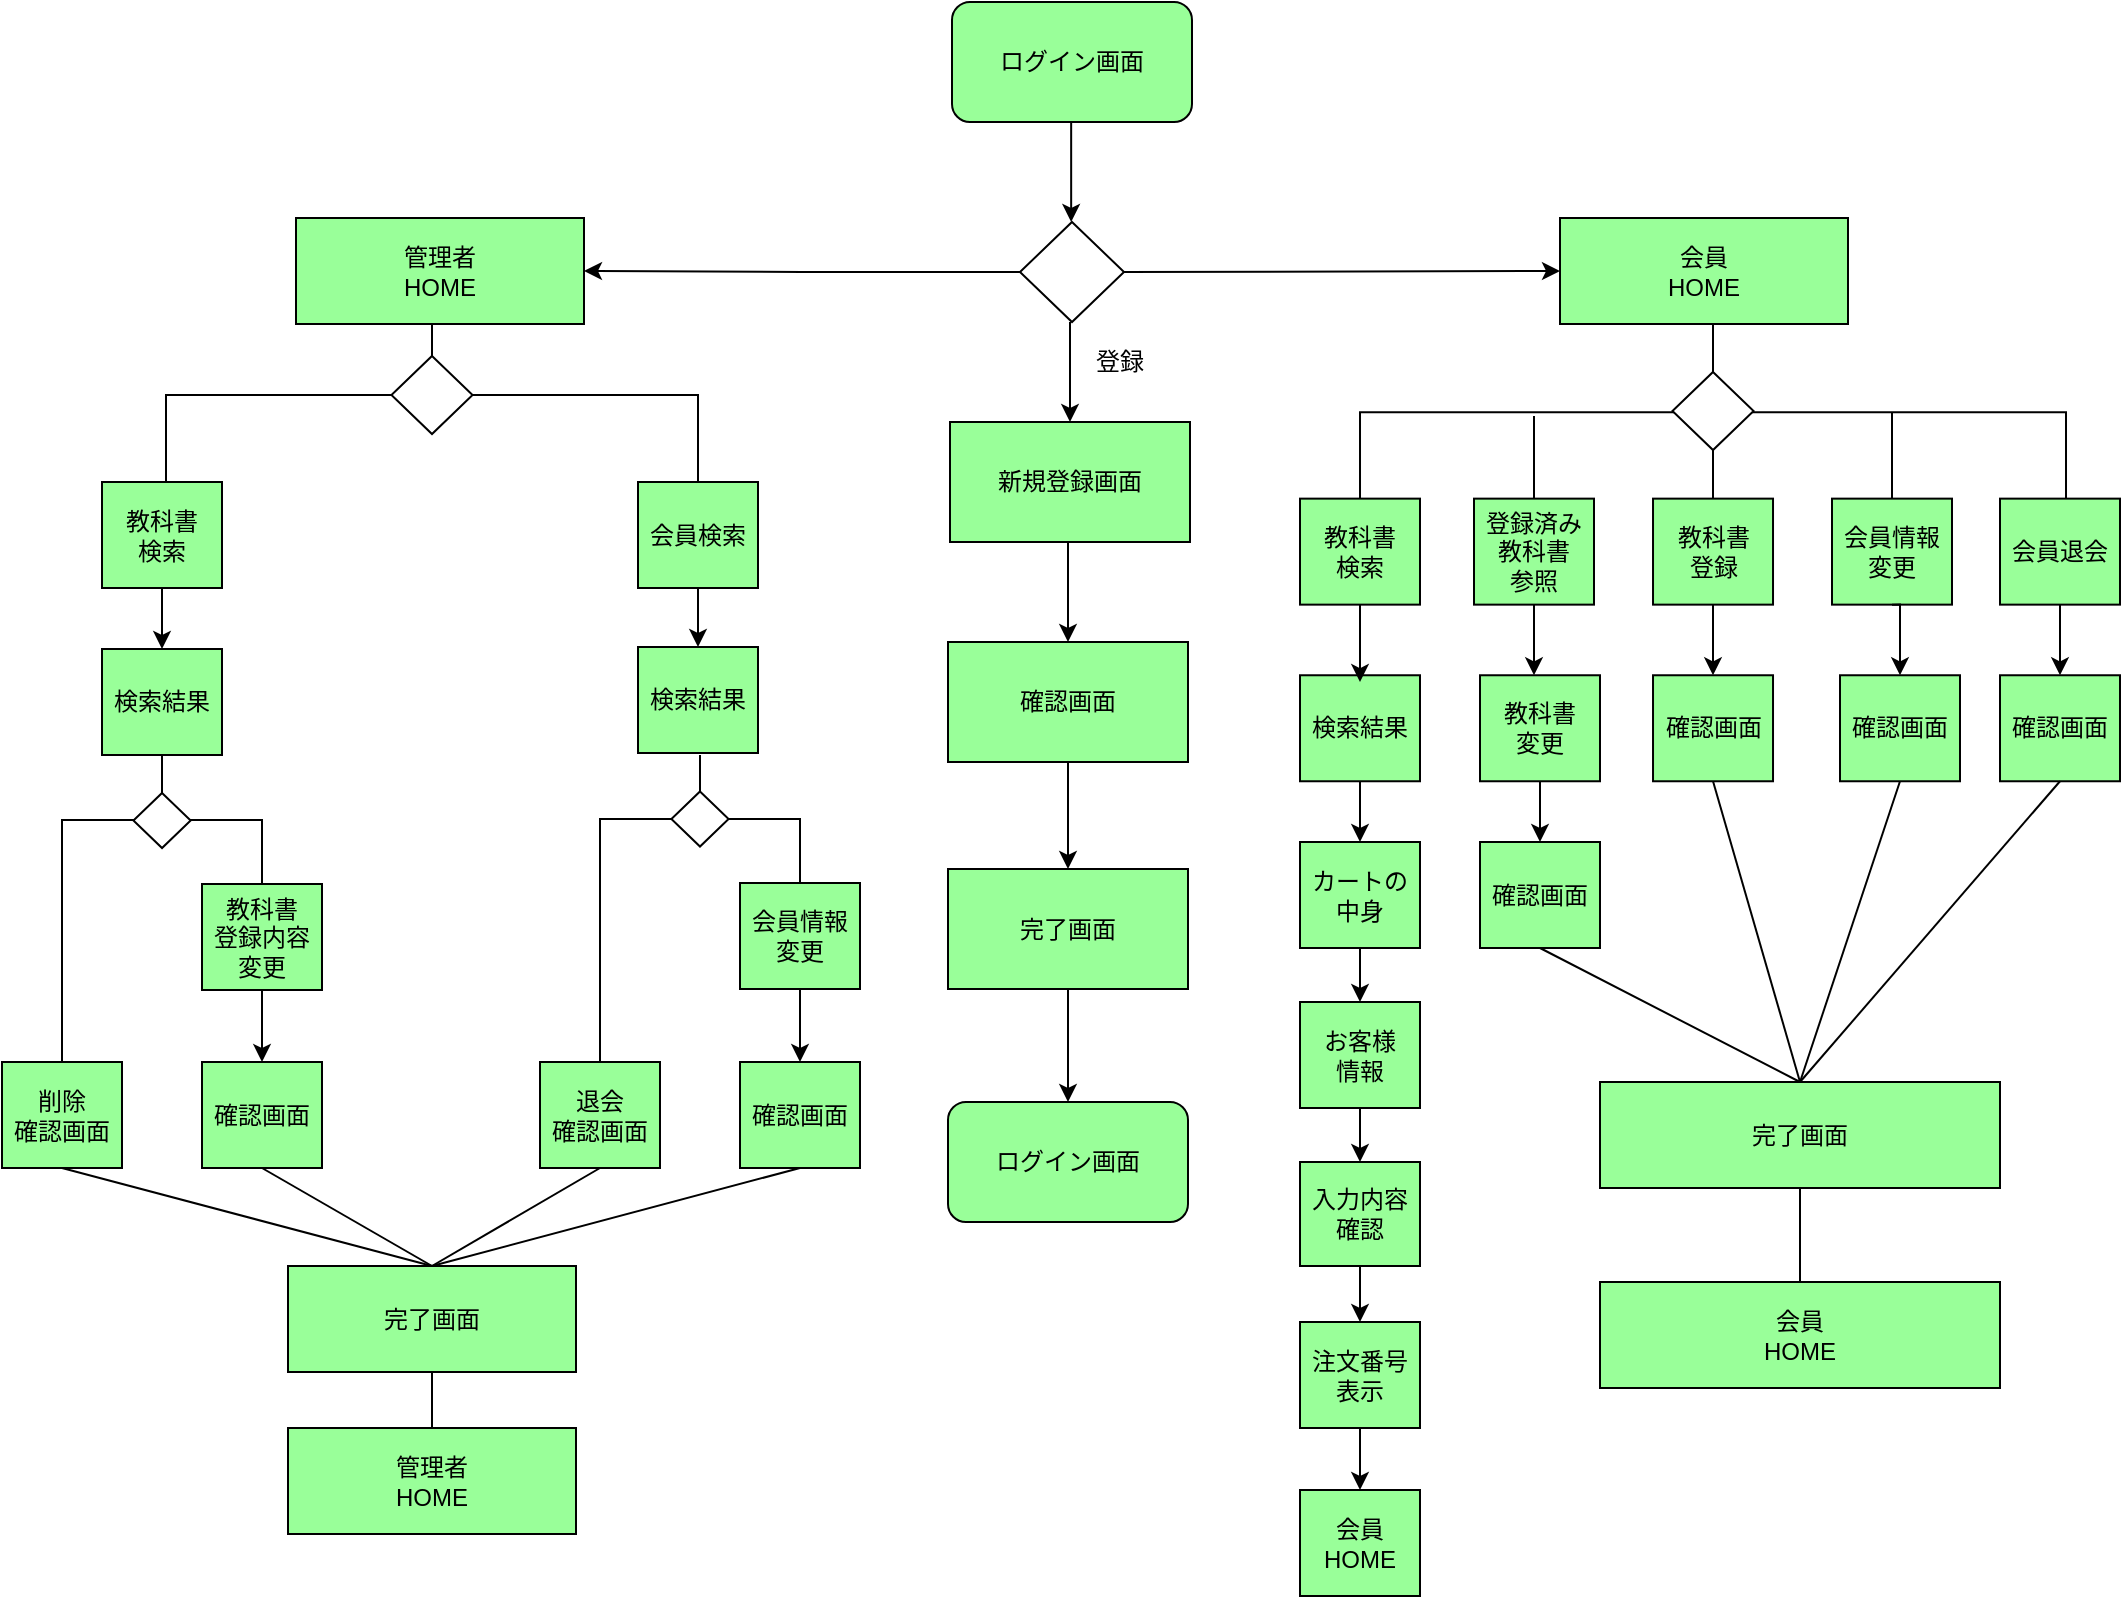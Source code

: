 <mxfile version="18.0.6" type="device"><diagram id="prtHgNgQTEPvFCAcTncT" name="Page-1"><mxGraphModel dx="694" dy="442" grid="1" gridSize="10" guides="1" tooltips="1" connect="1" arrows="1" fold="1" page="1" pageScale="1" pageWidth="1169" pageHeight="827" math="0" shadow="0"><root><mxCell id="0"/><mxCell id="1" parent="0"/><mxCell id="O7uQDedIM6IcOSkmEDxa-4" value="ログイン画面" style="rounded=1;whiteSpace=wrap;html=1;fillColor=#99FF99;" parent="1" vertex="1"><mxGeometry x="526" y="30" width="120" height="60" as="geometry"/></mxCell><mxCell id="O7uQDedIM6IcOSkmEDxa-5" value="" style="endArrow=classic;html=1;rounded=0;" parent="1" edge="1"><mxGeometry width="50" height="50" relative="1" as="geometry"><mxPoint x="585.58" y="120" as="sourcePoint"/><mxPoint x="585.58" y="140" as="targetPoint"/><Array as="points"><mxPoint x="585.58" y="90"/><mxPoint x="585.58" y="130"/></Array></mxGeometry></mxCell><mxCell id="Ia7LJXQVDdmjyMZpxmZn-26" style="edgeStyle=orthogonalEdgeStyle;rounded=0;orthogonalLoop=1;jettySize=auto;html=1;entryX=1;entryY=0.5;entryDx=0;entryDy=0;" parent="1" source="O7uQDedIM6IcOSkmEDxa-6" target="Ia7LJXQVDdmjyMZpxmZn-2" edge="1"><mxGeometry relative="1" as="geometry"/></mxCell><mxCell id="O7uQDedIM6IcOSkmEDxa-6" value="" style="rhombus;whiteSpace=wrap;html=1;" parent="1" vertex="1"><mxGeometry x="560" y="140" width="52" height="50" as="geometry"/></mxCell><mxCell id="O7uQDedIM6IcOSkmEDxa-7" value="" style="endArrow=classic;html=1;rounded=0;" parent="1" edge="1"><mxGeometry width="50" height="50" relative="1" as="geometry"><mxPoint x="585" y="220" as="sourcePoint"/><mxPoint x="585" y="240" as="targetPoint"/><Array as="points"><mxPoint x="585" y="190"/><mxPoint x="585" y="230"/></Array></mxGeometry></mxCell><mxCell id="O7uQDedIM6IcOSkmEDxa-8" value="新規登録画面" style="rounded=0;whiteSpace=wrap;html=1;fillColor=#99FF99;" parent="1" vertex="1"><mxGeometry x="525" y="240" width="120" height="60" as="geometry"/></mxCell><mxCell id="O7uQDedIM6IcOSkmEDxa-9" value="" style="endArrow=classic;html=1;rounded=0;" parent="1" edge="1"><mxGeometry width="50" height="50" relative="1" as="geometry"><mxPoint x="584" y="330" as="sourcePoint"/><mxPoint x="584" y="350" as="targetPoint"/><Array as="points"><mxPoint x="584" y="300"/><mxPoint x="584" y="340"/></Array></mxGeometry></mxCell><mxCell id="fEglPi-LXhJt4WA23QOj-53" style="edgeStyle=orthogonalEdgeStyle;rounded=0;orthogonalLoop=1;jettySize=auto;html=1;entryX=0.5;entryY=0;entryDx=0;entryDy=0;" parent="1" source="O7uQDedIM6IcOSkmEDxa-10" target="xMVv9QfSRdIh94OtNRTo-37" edge="1"><mxGeometry relative="1" as="geometry"/></mxCell><mxCell id="O7uQDedIM6IcOSkmEDxa-10" value="確認画面" style="rounded=0;whiteSpace=wrap;html=1;fillColor=#99FF99;" parent="1" vertex="1"><mxGeometry x="524" y="350" width="120" height="60" as="geometry"/></mxCell><mxCell id="O7uQDedIM6IcOSkmEDxa-11" value="" style="endArrow=classic;html=1;rounded=0;exitX=1;exitY=0.5;exitDx=0;exitDy=0;entryX=0;entryY=0.5;entryDx=0;entryDy=0;" parent="1" source="O7uQDedIM6IcOSkmEDxa-6" target="Ia7LJXQVDdmjyMZpxmZn-21" edge="1"><mxGeometry width="50" height="50" relative="1" as="geometry"><mxPoint x="670" y="165" as="sourcePoint"/><mxPoint x="800" y="165" as="targetPoint"/></mxGeometry></mxCell><mxCell id="O7uQDedIM6IcOSkmEDxa-16" value="" style="endArrow=classic;html=1;rounded=0;entryX=1;entryY=0.5;entryDx=0;entryDy=0;startArrow=none;" parent="1" source="Ia7LJXQVDdmjyMZpxmZn-2" edge="1"><mxGeometry width="50" height="50" relative="1" as="geometry"><mxPoint x="559" y="165" as="sourcePoint"/><mxPoint x="292" y="165" as="targetPoint"/><Array as="points"/></mxGeometry></mxCell><mxCell id="O7uQDedIM6IcOSkmEDxa-39" value="" style="group" parent="1" vertex="1" connectable="0"><mxGeometry x="730" y="190" width="300" height="229.63" as="geometry"/></mxCell><mxCell id="O7uQDedIM6IcOSkmEDxa-25" value="" style="strokeWidth=1;html=1;shape=mxgraph.flowchart.annotation_2;align=left;labelPosition=right;pointerEvents=1;rounded=0;sketch=0;rotation=90;" parent="O7uQDedIM6IcOSkmEDxa-39" vertex="1"><mxGeometry x="128.63" y="-131.37" width="95.75" height="353" as="geometry"/></mxCell><mxCell id="O7uQDedIM6IcOSkmEDxa-57" value="" style="group" parent="O7uQDedIM6IcOSkmEDxa-39" vertex="1" connectable="0"><mxGeometry x="-30" y="32" width="326" height="109.32" as="geometry"/></mxCell><mxCell id="O7uQDedIM6IcOSkmEDxa-27" value="" style="line;strokeWidth=1;direction=south;html=1;rounded=0;sketch=0;" parent="O7uQDedIM6IcOSkmEDxa-57" vertex="1"><mxGeometry x="201.51" y="12" width="10" height="50" as="geometry"/></mxCell><mxCell id="O7uQDedIM6IcOSkmEDxa-36" value="&lt;span style=&quot;color: rgba(0 , 0 , 0 , 0) ; font-family: monospace ; font-size: 0px ; background-color: rgb(248 , 249 , 250)&quot;&gt;%3CmxGraphModel%3E%3Croot%3E%3CmxCell%20id%3D%220%22%2F%3E%3CmxCell%20id%3D%221%22%20parent%3D%220%22%2F%3E%3CmxCell%20id%3D%222%22%20value%3D%22%22%20style%3D%22rounded%3D0%3BwhiteSpace%3Dwrap%3Bhtml%3D1%3Bsketch%3D0%3BstrokeWidth%3D1%3B%22%20vertex%3D%221%22%20parent%3D%221%22%3E%3CmxGeometry%20x%3D%22700%22%20y%3D%22280.32%22%20width%3D%2260%22%20height%3D%2253%22%20as%3D%22geometry%22%2F%3E%3C%2FmxCell%3E%3C%2Froot%3E%3C%2FmxGraphModel%3E&lt;/span&gt;" style="line;strokeWidth=1;direction=south;html=1;rounded=0;sketch=0;" parent="O7uQDedIM6IcOSkmEDxa-57" vertex="1"><mxGeometry x="110" y="15" width="14" height="45" as="geometry"/></mxCell><mxCell id="O7uQDedIM6IcOSkmEDxa-38" value="" style="line;strokeWidth=1;direction=south;html=1;rounded=0;sketch=0;" parent="O7uQDedIM6IcOSkmEDxa-57" vertex="1"><mxGeometry x="288.5" y="13.5" width="15" height="48" as="geometry"/></mxCell><mxCell id="O7uQDedIM6IcOSkmEDxa-45" value="教科書&lt;br&gt;検索" style="rounded=0;whiteSpace=wrap;html=1;sketch=0;strokeWidth=1;fillColor=#99FF99;" parent="O7uQDedIM6IcOSkmEDxa-57" vertex="1"><mxGeometry y="56.32" width="60" height="53" as="geometry"/></mxCell><mxCell id="O7uQDedIM6IcOSkmEDxa-54" value="会員情報&lt;br&gt;変更" style="rounded=0;whiteSpace=wrap;html=1;sketch=0;strokeWidth=1;fillColor=#99FF99;" parent="O7uQDedIM6IcOSkmEDxa-57" vertex="1"><mxGeometry x="266" y="56.32" width="60" height="53" as="geometry"/></mxCell><mxCell id="Ia7LJXQVDdmjyMZpxmZn-17" value="教科書&lt;br&gt;登録" style="rounded=0;whiteSpace=wrap;html=1;sketch=0;strokeWidth=1;fillColor=#99FF99;" parent="O7uQDedIM6IcOSkmEDxa-57" vertex="1"><mxGeometry x="176.51" y="56.32" width="60" height="53" as="geometry"/></mxCell><mxCell id="Ia7LJXQVDdmjyMZpxmZn-22" value="" style="rhombus;whiteSpace=wrap;html=1;" parent="O7uQDedIM6IcOSkmEDxa-57" vertex="1"><mxGeometry x="186.23" y="-7" width="40.56" height="39" as="geometry"/></mxCell><mxCell id="O7uQDedIM6IcOSkmEDxa-61" value="" style="endArrow=none;html=1;rounded=1;sketch=0;curved=0;" parent="O7uQDedIM6IcOSkmEDxa-39" edge="1"><mxGeometry width="50" height="50" relative="1" as="geometry"><mxPoint y="190" as="sourcePoint"/><mxPoint y="141.32" as="targetPoint"/></mxGeometry></mxCell><mxCell id="O7uQDedIM6IcOSkmEDxa-62" value="検索結果" style="rounded=0;whiteSpace=wrap;html=1;sketch=0;strokeWidth=1;fillColor=#99FF99;" parent="O7uQDedIM6IcOSkmEDxa-39" vertex="1"><mxGeometry x="-30" y="176.63" width="60" height="53" as="geometry"/></mxCell><mxCell id="O7uQDedIM6IcOSkmEDxa-53" value="教科書&lt;br&gt;変更" style="rounded=0;whiteSpace=wrap;html=1;sketch=0;strokeWidth=1;fillColor=#99FF99;" parent="O7uQDedIM6IcOSkmEDxa-39" vertex="1"><mxGeometry x="60.0" y="176.63" width="60" height="53" as="geometry"/></mxCell><mxCell id="xMVv9QfSRdIh94OtNRTo-6" value="確認画面" style="rounded=0;whiteSpace=wrap;html=1;sketch=0;strokeWidth=1;fillColor=#99FF99;" parent="O7uQDedIM6IcOSkmEDxa-39" vertex="1"><mxGeometry x="240" y="176.63" width="60" height="53" as="geometry"/></mxCell><mxCell id="xMVv9QfSRdIh94OtNRTo-48" style="edgeStyle=orthogonalEdgeStyle;rounded=0;orthogonalLoop=1;jettySize=auto;html=1;exitX=0.5;exitY=1;exitDx=0;exitDy=0;entryX=0.5;entryY=0;entryDx=0;entryDy=0;" parent="O7uQDedIM6IcOSkmEDxa-39" source="O7uQDedIM6IcOSkmEDxa-54" target="xMVv9QfSRdIh94OtNRTo-6" edge="1"><mxGeometry relative="1" as="geometry"/></mxCell><mxCell id="fEglPi-LXhJt4WA23QOj-39" style="edgeStyle=orthogonalEdgeStyle;rounded=0;orthogonalLoop=1;jettySize=auto;html=1;entryX=0.5;entryY=0;entryDx=0;entryDy=0;" parent="O7uQDedIM6IcOSkmEDxa-39" edge="1"><mxGeometry relative="1" as="geometry"><mxPoint x="87" y="141.32" as="sourcePoint"/><mxPoint x="87" y="176.63" as="targetPoint"/></mxGeometry></mxCell><mxCell id="xMVv9QfSRdIh94OtNRTo-4" value="登録済み&lt;br&gt;教科書&lt;br&gt;参照" style="rounded=0;whiteSpace=wrap;html=1;sketch=0;strokeWidth=1;fillColor=#99FF99;" parent="O7uQDedIM6IcOSkmEDxa-39" vertex="1"><mxGeometry x="57.0" y="88.32" width="60" height="53" as="geometry"/></mxCell><mxCell id="Ia7LJXQVDdmjyMZpxmZn-18" value="確認画面" style="rounded=0;whiteSpace=wrap;html=1;sketch=0;strokeWidth=1;fillColor=#99FF99;" parent="O7uQDedIM6IcOSkmEDxa-39" vertex="1"><mxGeometry x="146.51" y="176.63" width="60" height="53" as="geometry"/></mxCell><mxCell id="Ia7LJXQVDdmjyMZpxmZn-20" style="edgeStyle=orthogonalEdgeStyle;rounded=0;orthogonalLoop=1;jettySize=auto;html=1;entryX=0.5;entryY=0;entryDx=0;entryDy=0;" parent="O7uQDedIM6IcOSkmEDxa-39" source="Ia7LJXQVDdmjyMZpxmZn-17" target="Ia7LJXQVDdmjyMZpxmZn-18" edge="1"><mxGeometry relative="1" as="geometry"/></mxCell><mxCell id="fEglPi-LXhJt4WA23QOj-33" value="" style="edgeStyle=orthogonalEdgeStyle;rounded=0;orthogonalLoop=1;jettySize=auto;html=1;entryX=0.5;entryY=0;entryDx=0;entryDy=0;" parent="1" source="O7uQDedIM6IcOSkmEDxa-55" target="xMVv9QfSRdIh94OtNRTo-27" edge="1"><mxGeometry relative="1" as="geometry"/></mxCell><mxCell id="O7uQDedIM6IcOSkmEDxa-55" value="会員退会" style="rounded=0;whiteSpace=wrap;html=1;sketch=0;strokeWidth=1;fillColor=#99FF99;" parent="1" vertex="1"><mxGeometry x="1050" y="278.32" width="60" height="53" as="geometry"/></mxCell><mxCell id="fEglPi-LXhJt4WA23QOj-58" style="edgeStyle=orthogonalEdgeStyle;rounded=0;orthogonalLoop=1;jettySize=auto;html=1;entryX=0.5;entryY=0;entryDx=0;entryDy=0;" parent="1" source="O7uQDedIM6IcOSkmEDxa-89" target="O7uQDedIM6IcOSkmEDxa-90" edge="1"><mxGeometry relative="1" as="geometry"/></mxCell><mxCell id="O7uQDedIM6IcOSkmEDxa-89" value="カートの中身" style="rounded=0;whiteSpace=wrap;html=1;sketch=0;strokeWidth=1;fillColor=#99FF99;" parent="1" vertex="1"><mxGeometry x="700" y="450" width="60" height="53" as="geometry"/></mxCell><mxCell id="fEglPi-LXhJt4WA23QOj-59" style="edgeStyle=orthogonalEdgeStyle;rounded=0;orthogonalLoop=1;jettySize=auto;html=1;" parent="1" source="O7uQDedIM6IcOSkmEDxa-90" target="O7uQDedIM6IcOSkmEDxa-91" edge="1"><mxGeometry relative="1" as="geometry"/></mxCell><mxCell id="O7uQDedIM6IcOSkmEDxa-90" value="お客様&lt;br&gt;情報" style="rounded=0;whiteSpace=wrap;html=1;sketch=0;strokeWidth=1;fillColor=#99FF99;" parent="1" vertex="1"><mxGeometry x="700" y="530" width="60" height="53" as="geometry"/></mxCell><mxCell id="fEglPi-LXhJt4WA23QOj-60" style="edgeStyle=orthogonalEdgeStyle;rounded=0;orthogonalLoop=1;jettySize=auto;html=1;entryX=0.5;entryY=0;entryDx=0;entryDy=0;" parent="1" source="O7uQDedIM6IcOSkmEDxa-91" target="O7uQDedIM6IcOSkmEDxa-93" edge="1"><mxGeometry relative="1" as="geometry"/></mxCell><mxCell id="O7uQDedIM6IcOSkmEDxa-91" value="入力内容確認&lt;span style=&quot;color: rgba(0 , 0 , 0 , 0) ; font-family: monospace ; font-size: 0px&quot;&gt;%3CmxGraphModel%3E%3Croot%3E%3CmxCell%20id%3D%220%22%2F%3E%3CmxCell%20id%3D%221%22%20parent%3D%220%22%2F%3E%3CmxCell%20id%3D%222%22%20value%3D%22%E3%82%AB%E3%83%BC%E3%83%88%E3%81%AE%E4%B8%AD%E8%BA%AB%22%20style%3D%22rounded%3D0%3BwhiteSpace%3Dwrap%3Bhtml%3D1%3Bsketch%3D0%3BstrokeWidth%3D1%3B%22%20vertex%3D%221%22%20parent%3D%221%22%3E%3CmxGeometry%20x%3D%22700%22%20y%3D%22450%22%20width%3D%2260%22%20height%3D%2253%22%20as%3D%22geometry%22%2F%3E%3C%2FmxCell%3E%3C%2Froot%3E%3C%2FmxGraphModel%3E&lt;/span&gt;" style="rounded=0;whiteSpace=wrap;html=1;sketch=0;strokeWidth=1;fillColor=#99FF99;" parent="1" vertex="1"><mxGeometry x="700" y="610" width="60" height="52" as="geometry"/></mxCell><mxCell id="fEglPi-LXhJt4WA23QOj-61" style="edgeStyle=orthogonalEdgeStyle;rounded=0;orthogonalLoop=1;jettySize=auto;html=1;entryX=0.5;entryY=0;entryDx=0;entryDy=0;" parent="1" source="O7uQDedIM6IcOSkmEDxa-93" target="xMVv9QfSRdIh94OtNRTo-38" edge="1"><mxGeometry relative="1" as="geometry"/></mxCell><mxCell id="O7uQDedIM6IcOSkmEDxa-93" value="注文番号表示" style="rounded=0;whiteSpace=wrap;html=1;sketch=0;strokeWidth=1;fillColor=#99FF99;" parent="1" vertex="1"><mxGeometry x="700" y="690" width="60" height="53" as="geometry"/></mxCell><mxCell id="O7uQDedIM6IcOSkmEDxa-97" value="" style="endArrow=none;html=1;rounded=1;sketch=0;curved=0;" parent="1" edge="1"><mxGeometry width="50" height="50" relative="1" as="geometry"><mxPoint x="760" y="480" as="sourcePoint"/><mxPoint x="760" y="450.37" as="targetPoint"/></mxGeometry></mxCell><mxCell id="O7uQDedIM6IcOSkmEDxa-131" value="" style="strokeWidth=1;html=1;shape=mxgraph.flowchart.annotation_2;align=left;labelPosition=right;pointerEvents=1;rounded=0;sketch=0;rotation=90;" parent="1" vertex="1"><mxGeometry x="223" y="93.5" width="86" height="266" as="geometry"/></mxCell><mxCell id="fEglPi-LXhJt4WA23QOj-48" style="edgeStyle=orthogonalEdgeStyle;rounded=0;orthogonalLoop=1;jettySize=auto;html=1;entryX=0.5;entryY=0;entryDx=0;entryDy=0;" parent="1" source="O7uQDedIM6IcOSkmEDxa-141" target="O7uQDedIM6IcOSkmEDxa-198" edge="1"><mxGeometry relative="1" as="geometry"/></mxCell><mxCell id="O7uQDedIM6IcOSkmEDxa-141" value="会員検索" style="rounded=0;whiteSpace=wrap;html=1;sketch=0;strokeWidth=1;fillColor=#99FF99;" parent="1" vertex="1"><mxGeometry x="369" y="270" width="60" height="53" as="geometry"/></mxCell><mxCell id="fEglPi-LXhJt4WA23QOj-42" style="edgeStyle=orthogonalEdgeStyle;rounded=0;orthogonalLoop=1;jettySize=auto;html=1;entryX=0.5;entryY=0;entryDx=0;entryDy=0;" parent="1" source="O7uQDedIM6IcOSkmEDxa-145" target="O7uQDedIM6IcOSkmEDxa-199" edge="1"><mxGeometry relative="1" as="geometry"/></mxCell><mxCell id="O7uQDedIM6IcOSkmEDxa-145" value="教科書&lt;br&gt;検索" style="rounded=0;whiteSpace=wrap;html=1;sketch=0;strokeWidth=1;fillColor=#99FF99;" parent="1" vertex="1"><mxGeometry x="101" y="270" width="60" height="53" as="geometry"/></mxCell><mxCell id="O7uQDedIM6IcOSkmEDxa-198" value="検索結果" style="rounded=0;whiteSpace=wrap;html=1;sketch=0;strokeWidth=1;fillColor=#99FF99;" parent="1" vertex="1"><mxGeometry x="369" y="352.5" width="60" height="53" as="geometry"/></mxCell><mxCell id="O7uQDedIM6IcOSkmEDxa-199" value="検索結果" style="rounded=0;whiteSpace=wrap;html=1;sketch=0;strokeWidth=1;fillColor=#99FF99;" parent="1" vertex="1"><mxGeometry x="101" y="353.5" width="60" height="53" as="geometry"/></mxCell><mxCell id="O7uQDedIM6IcOSkmEDxa-210" value="" style="group" parent="1" vertex="1" connectable="0"><mxGeometry x="320" y="406.5" width="160" height="117" as="geometry"/></mxCell><mxCell id="O7uQDedIM6IcOSkmEDxa-147" value="" style="strokeWidth=1;html=1;shape=mxgraph.flowchart.annotation_2;align=left;labelPosition=right;pointerEvents=1;rounded=0;sketch=0;direction=south;" parent="O7uQDedIM6IcOSkmEDxa-210" vertex="1"><mxGeometry x="30" width="100" height="64" as="geometry"/></mxCell><mxCell id="O7uQDedIM6IcOSkmEDxa-207" value="" style="group" parent="O7uQDedIM6IcOSkmEDxa-210" vertex="1" connectable="0"><mxGeometry y="64" width="160" height="53" as="geometry"/></mxCell><mxCell id="O7uQDedIM6IcOSkmEDxa-149" value="会員情報&lt;br&gt;変更" style="rounded=0;whiteSpace=wrap;html=1;sketch=0;strokeWidth=1;fillColor=#99FF99;" parent="O7uQDedIM6IcOSkmEDxa-207" vertex="1"><mxGeometry x="100" width="60" height="53" as="geometry"/></mxCell><mxCell id="R0PniPVOJjwsz5Y9wqa1-2" value="" style="endArrow=none;html=1;rounded=0;exitX=0.5;exitY=0;exitDx=0;exitDy=0;" edge="1" parent="O7uQDedIM6IcOSkmEDxa-207" source="xMVv9QfSRdIh94OtNRTo-28"><mxGeometry width="50" height="50" relative="1" as="geometry"><mxPoint x="10" y="69.5" as="sourcePoint"/><mxPoint x="30" y="-0.5" as="targetPoint"/></mxGeometry></mxCell><mxCell id="Ia7LJXQVDdmjyMZpxmZn-25" value="" style="rhombus;whiteSpace=wrap;html=1;" parent="O7uQDedIM6IcOSkmEDxa-210" vertex="1"><mxGeometry x="65.7" y="18.25" width="28.6" height="27.5" as="geometry"/></mxCell><mxCell id="O7uQDedIM6IcOSkmEDxa-211" value="" style="group" parent="1" vertex="1" connectable="0"><mxGeometry x="51" y="407" width="160" height="117" as="geometry"/></mxCell><mxCell id="O7uQDedIM6IcOSkmEDxa-212" value="" style="strokeWidth=1;html=1;shape=mxgraph.flowchart.annotation_2;align=left;labelPosition=right;pointerEvents=1;rounded=0;sketch=0;direction=south;" parent="O7uQDedIM6IcOSkmEDxa-211" vertex="1"><mxGeometry x="30" width="100" height="64" as="geometry"/></mxCell><mxCell id="O7uQDedIM6IcOSkmEDxa-213" value="" style="group" parent="O7uQDedIM6IcOSkmEDxa-211" vertex="1" connectable="0"><mxGeometry y="64" width="160" height="53" as="geometry"/></mxCell><mxCell id="O7uQDedIM6IcOSkmEDxa-215" value="教科書&lt;br&gt;登録内容&lt;br&gt;変更" style="rounded=0;whiteSpace=wrap;html=1;sketch=0;strokeWidth=1;fillColor=#99FF99;" parent="O7uQDedIM6IcOSkmEDxa-213" vertex="1"><mxGeometry x="100" width="60" height="53" as="geometry"/></mxCell><mxCell id="R0PniPVOJjwsz5Y9wqa1-3" value="" style="endArrow=none;html=1;rounded=0;exitX=0.5;exitY=0;exitDx=0;exitDy=0;" edge="1" parent="O7uQDedIM6IcOSkmEDxa-213"><mxGeometry width="50" height="50" relative="1" as="geometry"><mxPoint x="30" y="89" as="sourcePoint"/><mxPoint x="30" y="-1" as="targetPoint"/></mxGeometry></mxCell><mxCell id="Ia7LJXQVDdmjyMZpxmZn-24" value="" style="rhombus;whiteSpace=wrap;html=1;" parent="O7uQDedIM6IcOSkmEDxa-211" vertex="1"><mxGeometry x="65.72" y="18.5" width="28.6" height="27.5" as="geometry"/></mxCell><mxCell id="O7uQDedIM6IcOSkmEDxa-217" value="登録" style="rounded=0;whiteSpace=wrap;html=1;sketch=0;strokeWidth=0;strokeColor=#FFFFFF;" parent="1" vertex="1"><mxGeometry x="590" y="200" width="40" height="20" as="geometry"/></mxCell><mxCell id="xMVv9QfSRdIh94OtNRTo-26" value="確認画面" style="rounded=0;whiteSpace=wrap;html=1;sketch=0;strokeWidth=1;fillColor=#99FF99;" parent="1" vertex="1"><mxGeometry x="790" y="450" width="60" height="53" as="geometry"/></mxCell><mxCell id="xMVv9QfSRdIh94OtNRTo-27" value="確認画面" style="rounded=0;whiteSpace=wrap;html=1;sketch=0;strokeWidth=1;fillColor=#99FF99;" parent="1" vertex="1"><mxGeometry x="1050" y="366.63" width="60" height="53" as="geometry"/></mxCell><mxCell id="xMVv9QfSRdIh94OtNRTo-28" value="退会&lt;br&gt;確認画面" style="rounded=0;whiteSpace=wrap;html=1;sketch=0;strokeWidth=1;fillColor=#99FF99;" parent="1" vertex="1"><mxGeometry x="320" y="560" width="60" height="53" as="geometry"/></mxCell><mxCell id="xMVv9QfSRdIh94OtNRTo-29" value="確認画面" style="rounded=0;whiteSpace=wrap;html=1;sketch=0;strokeWidth=1;fillColor=#99FF99;" parent="1" vertex="1"><mxGeometry x="420" y="560" width="60" height="53" as="geometry"/></mxCell><mxCell id="xMVv9QfSRdIh94OtNRTo-30" value="確認画面" style="rounded=0;whiteSpace=wrap;html=1;sketch=0;strokeWidth=1;fillColor=#99FF99;" parent="1" vertex="1"><mxGeometry x="151" y="560" width="60" height="53" as="geometry"/></mxCell><mxCell id="xMVv9QfSRdIh94OtNRTo-31" value="削除&lt;br&gt;確認画面" style="rounded=0;whiteSpace=wrap;html=1;sketch=0;strokeWidth=1;fillColor=#99FF99;" parent="1" vertex="1"><mxGeometry x="51" y="560" width="60" height="53" as="geometry"/></mxCell><mxCell id="fEglPi-LXhJt4WA23QOj-54" style="edgeStyle=orthogonalEdgeStyle;rounded=0;orthogonalLoop=1;jettySize=auto;html=1;entryX=0.5;entryY=0;entryDx=0;entryDy=0;" parent="1" source="xMVv9QfSRdIh94OtNRTo-37" target="xMVv9QfSRdIh94OtNRTo-47" edge="1"><mxGeometry relative="1" as="geometry"/></mxCell><mxCell id="xMVv9QfSRdIh94OtNRTo-37" value="完了画面" style="rounded=0;whiteSpace=wrap;html=1;fillColor=#99FF99;" parent="1" vertex="1"><mxGeometry x="524" y="463.5" width="120" height="60" as="geometry"/></mxCell><mxCell id="xMVv9QfSRdIh94OtNRTo-38" value="会員&lt;br&gt;HOME" style="rounded=0;whiteSpace=wrap;html=1;sketch=0;strokeWidth=1;fillColor=#99FF99;" parent="1" vertex="1"><mxGeometry x="700" y="774" width="60" height="53" as="geometry"/></mxCell><mxCell id="xMVv9QfSRdIh94OtNRTo-40" value="会員&lt;br&gt;HOME" style="rounded=0;whiteSpace=wrap;html=1;sketch=0;strokeWidth=1;fillColor=#99FF99;" parent="1" vertex="1"><mxGeometry x="850" y="670" width="200" height="53" as="geometry"/></mxCell><mxCell id="xMVv9QfSRdIh94OtNRTo-46" value="管理者&lt;br&gt;HOME" style="rounded=0;whiteSpace=wrap;html=1;sketch=0;strokeWidth=1;fillColor=#99FF99;" parent="1" vertex="1"><mxGeometry x="194" y="743" width="144" height="53" as="geometry"/></mxCell><mxCell id="xMVv9QfSRdIh94OtNRTo-47" value="ログイン画面" style="rounded=1;whiteSpace=wrap;html=1;fillColor=#99FF99;" parent="1" vertex="1"><mxGeometry x="524" y="580" width="120" height="60" as="geometry"/></mxCell><mxCell id="fEglPi-LXhJt4WA23QOj-44" style="edgeStyle=orthogonalEdgeStyle;rounded=0;orthogonalLoop=1;jettySize=auto;html=1;entryX=0.5;entryY=0;entryDx=0;entryDy=0;" parent="1" source="O7uQDedIM6IcOSkmEDxa-215" target="xMVv9QfSRdIh94OtNRTo-30" edge="1"><mxGeometry relative="1" as="geometry"/></mxCell><mxCell id="fEglPi-LXhJt4WA23QOj-51" style="edgeStyle=orthogonalEdgeStyle;rounded=0;orthogonalLoop=1;jettySize=auto;html=1;" parent="1" source="O7uQDedIM6IcOSkmEDxa-149" target="xMVv9QfSRdIh94OtNRTo-29" edge="1"><mxGeometry relative="1" as="geometry"/></mxCell><mxCell id="fEglPi-LXhJt4WA23QOj-56" style="edgeStyle=orthogonalEdgeStyle;rounded=0;orthogonalLoop=1;jettySize=auto;html=1;entryX=0.5;entryY=0.064;entryDx=0;entryDy=0;entryPerimeter=0;" parent="1" target="O7uQDedIM6IcOSkmEDxa-62" edge="1"><mxGeometry relative="1" as="geometry"><mxPoint x="730" y="360" as="targetPoint"/><mxPoint x="730" y="331.32" as="sourcePoint"/></mxGeometry></mxCell><mxCell id="fEglPi-LXhJt4WA23QOj-57" style="edgeStyle=orthogonalEdgeStyle;rounded=0;orthogonalLoop=1;jettySize=auto;html=1;entryX=0.5;entryY=0;entryDx=0;entryDy=0;" parent="1" source="O7uQDedIM6IcOSkmEDxa-62" target="O7uQDedIM6IcOSkmEDxa-89" edge="1"><mxGeometry relative="1" as="geometry"/></mxCell><mxCell id="fEglPi-LXhJt4WA23QOj-62" style="edgeStyle=orthogonalEdgeStyle;rounded=0;orthogonalLoop=1;jettySize=auto;html=1;entryX=0.5;entryY=0;entryDx=0;entryDy=0;" parent="1" source="O7uQDedIM6IcOSkmEDxa-53" target="xMVv9QfSRdIh94OtNRTo-26" edge="1"><mxGeometry relative="1" as="geometry"/></mxCell><mxCell id="Ia7LJXQVDdmjyMZpxmZn-1" value="" style="rhombus;whiteSpace=wrap;html=1;" parent="1" vertex="1"><mxGeometry x="245.72" y="207" width="40.56" height="39" as="geometry"/></mxCell><mxCell id="Ia7LJXQVDdmjyMZpxmZn-2" value="管理者&lt;br&gt;HOME" style="rounded=0;whiteSpace=wrap;html=1;sketch=0;strokeWidth=1;fillColor=#99FF99;" parent="1" vertex="1"><mxGeometry x="198" y="138" width="144" height="53" as="geometry"/></mxCell><mxCell id="Ia7LJXQVDdmjyMZpxmZn-4" value="完了画面" style="rounded=0;whiteSpace=wrap;html=1;sketch=0;strokeWidth=1;fillColor=#99FF99;" parent="1" vertex="1"><mxGeometry x="194" y="662" width="144" height="53" as="geometry"/></mxCell><mxCell id="Ia7LJXQVDdmjyMZpxmZn-5" value="" style="endArrow=none;html=1;rounded=0;exitX=0.5;exitY=1;exitDx=0;exitDy=0;entryX=0.5;entryY=0;entryDx=0;entryDy=0;" parent="1" source="xMVv9QfSRdIh94OtNRTo-31" target="Ia7LJXQVDdmjyMZpxmZn-4" edge="1"><mxGeometry width="50" height="50" relative="1" as="geometry"><mxPoint x="310" y="580" as="sourcePoint"/><mxPoint x="360" y="530" as="targetPoint"/></mxGeometry></mxCell><mxCell id="Ia7LJXQVDdmjyMZpxmZn-6" value="" style="endArrow=none;html=1;rounded=0;exitX=0.5;exitY=1;exitDx=0;exitDy=0;entryX=0.5;entryY=0;entryDx=0;entryDy=0;" parent="1" source="xMVv9QfSRdIh94OtNRTo-28" target="Ia7LJXQVDdmjyMZpxmZn-4" edge="1"><mxGeometry width="50" height="50" relative="1" as="geometry"><mxPoint x="91" y="623" as="sourcePoint"/><mxPoint x="276" y="672" as="targetPoint"/></mxGeometry></mxCell><mxCell id="Ia7LJXQVDdmjyMZpxmZn-7" value="" style="endArrow=none;html=1;rounded=0;exitX=0.5;exitY=1;exitDx=0;exitDy=0;entryX=0.5;entryY=0;entryDx=0;entryDy=0;" parent="1" source="xMVv9QfSRdIh94OtNRTo-30" target="Ia7LJXQVDdmjyMZpxmZn-4" edge="1"><mxGeometry width="50" height="50" relative="1" as="geometry"><mxPoint x="101" y="633" as="sourcePoint"/><mxPoint x="270" y="650" as="targetPoint"/></mxGeometry></mxCell><mxCell id="Ia7LJXQVDdmjyMZpxmZn-8" value="" style="endArrow=none;html=1;rounded=0;exitX=0.5;exitY=1;exitDx=0;exitDy=0;entryX=0.5;entryY=0;entryDx=0;entryDy=0;" parent="1" source="xMVv9QfSRdIh94OtNRTo-29" target="Ia7LJXQVDdmjyMZpxmZn-4" edge="1"><mxGeometry width="50" height="50" relative="1" as="geometry"><mxPoint x="111" y="643" as="sourcePoint"/><mxPoint x="296" y="692" as="targetPoint"/></mxGeometry></mxCell><mxCell id="Ia7LJXQVDdmjyMZpxmZn-9" value="" style="endArrow=none;html=1;rounded=0;exitX=0.5;exitY=1;exitDx=0;exitDy=0;entryX=0.5;entryY=0;entryDx=0;entryDy=0;" parent="1" source="Ia7LJXQVDdmjyMZpxmZn-4" target="xMVv9QfSRdIh94OtNRTo-46" edge="1"><mxGeometry width="50" height="50" relative="1" as="geometry"><mxPoint x="121" y="653" as="sourcePoint"/><mxPoint x="306" y="702" as="targetPoint"/></mxGeometry></mxCell><mxCell id="Ia7LJXQVDdmjyMZpxmZn-10" value="完了画面" style="rounded=0;whiteSpace=wrap;html=1;sketch=0;strokeWidth=1;fillColor=#99FF99;" parent="1" vertex="1"><mxGeometry x="850" y="570" width="200" height="53" as="geometry"/></mxCell><mxCell id="Ia7LJXQVDdmjyMZpxmZn-12" value="" style="endArrow=none;html=1;rounded=0;entryX=0.5;entryY=1;entryDx=0;entryDy=0;exitX=0.5;exitY=0;exitDx=0;exitDy=0;" parent="1" source="Ia7LJXQVDdmjyMZpxmZn-10" target="xMVv9QfSRdIh94OtNRTo-26" edge="1"><mxGeometry width="50" height="50" relative="1" as="geometry"><mxPoint x="1143" y="630.676" as="sourcePoint"/><mxPoint x="1017" y="482.32" as="targetPoint"/></mxGeometry></mxCell><mxCell id="Ia7LJXQVDdmjyMZpxmZn-13" value="" style="endArrow=none;html=1;rounded=0;entryX=0.5;entryY=1;entryDx=0;entryDy=0;exitX=0.5;exitY=0;exitDx=0;exitDy=0;" parent="1" source="Ia7LJXQVDdmjyMZpxmZn-10" target="xMVv9QfSRdIh94OtNRTo-6" edge="1"><mxGeometry width="50" height="50" relative="1" as="geometry"><mxPoint x="1166" y="598.356" as="sourcePoint"/><mxPoint x="1040" y="450" as="targetPoint"/></mxGeometry></mxCell><mxCell id="Ia7LJXQVDdmjyMZpxmZn-15" value="" style="endArrow=none;html=1;rounded=0;entryX=0.5;entryY=1;entryDx=0;entryDy=0;exitX=0.5;exitY=0;exitDx=0;exitDy=0;" parent="1" source="Ia7LJXQVDdmjyMZpxmZn-10" target="xMVv9QfSRdIh94OtNRTo-27" edge="1"><mxGeometry width="50" height="50" relative="1" as="geometry"><mxPoint x="1074" y="537" as="sourcePoint"/><mxPoint x="1030" y="470" as="targetPoint"/></mxGeometry></mxCell><mxCell id="Ia7LJXQVDdmjyMZpxmZn-16" value="" style="endArrow=none;html=1;rounded=0;entryX=0.5;entryY=1;entryDx=0;entryDy=0;" parent="1" source="xMVv9QfSRdIh94OtNRTo-40" target="Ia7LJXQVDdmjyMZpxmZn-10" edge="1"><mxGeometry width="50" height="50" relative="1" as="geometry"><mxPoint x="960" y="580" as="sourcePoint"/><mxPoint x="1090" y="429.63" as="targetPoint"/></mxGeometry></mxCell><mxCell id="Ia7LJXQVDdmjyMZpxmZn-19" value="" style="endArrow=none;html=1;rounded=0;entryX=0.5;entryY=1;entryDx=0;entryDy=0;exitX=0.5;exitY=0;exitDx=0;exitDy=0;" parent="1" source="Ia7LJXQVDdmjyMZpxmZn-10" target="Ia7LJXQVDdmjyMZpxmZn-18" edge="1"><mxGeometry width="50" height="50" relative="1" as="geometry"><mxPoint x="960" y="580" as="sourcePoint"/><mxPoint x="1010" y="429.63" as="targetPoint"/></mxGeometry></mxCell><mxCell id="Ia7LJXQVDdmjyMZpxmZn-21" value="会員&lt;br&gt;HOME" style="rounded=0;whiteSpace=wrap;html=1;sketch=0;strokeWidth=1;fillColor=#99FF99;" parent="1" vertex="1"><mxGeometry x="830" y="138" width="144" height="53" as="geometry"/></mxCell></root></mxGraphModel></diagram></mxfile>